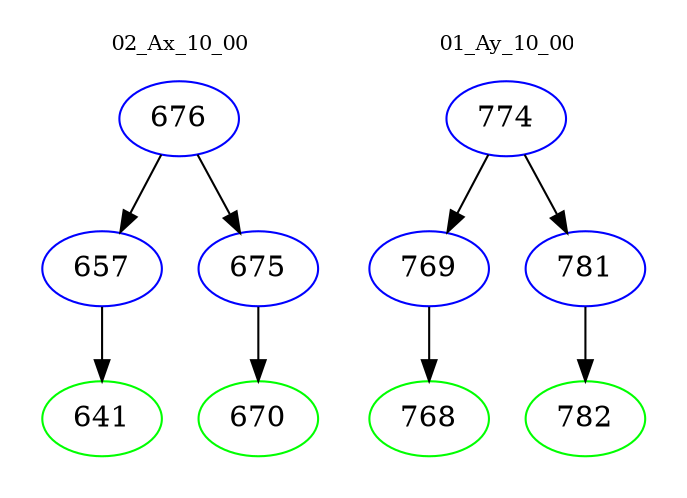 digraph{
subgraph cluster_0 {
color = white
label = "02_Ax_10_00";
fontsize=10;
T0_676 [label="676", color="blue"]
T0_676 -> T0_657 [color="black"]
T0_657 [label="657", color="blue"]
T0_657 -> T0_641 [color="black"]
T0_641 [label="641", color="green"]
T0_676 -> T0_675 [color="black"]
T0_675 [label="675", color="blue"]
T0_675 -> T0_670 [color="black"]
T0_670 [label="670", color="green"]
}
subgraph cluster_1 {
color = white
label = "01_Ay_10_00";
fontsize=10;
T1_774 [label="774", color="blue"]
T1_774 -> T1_769 [color="black"]
T1_769 [label="769", color="blue"]
T1_769 -> T1_768 [color="black"]
T1_768 [label="768", color="green"]
T1_774 -> T1_781 [color="black"]
T1_781 [label="781", color="blue"]
T1_781 -> T1_782 [color="black"]
T1_782 [label="782", color="green"]
}
}
